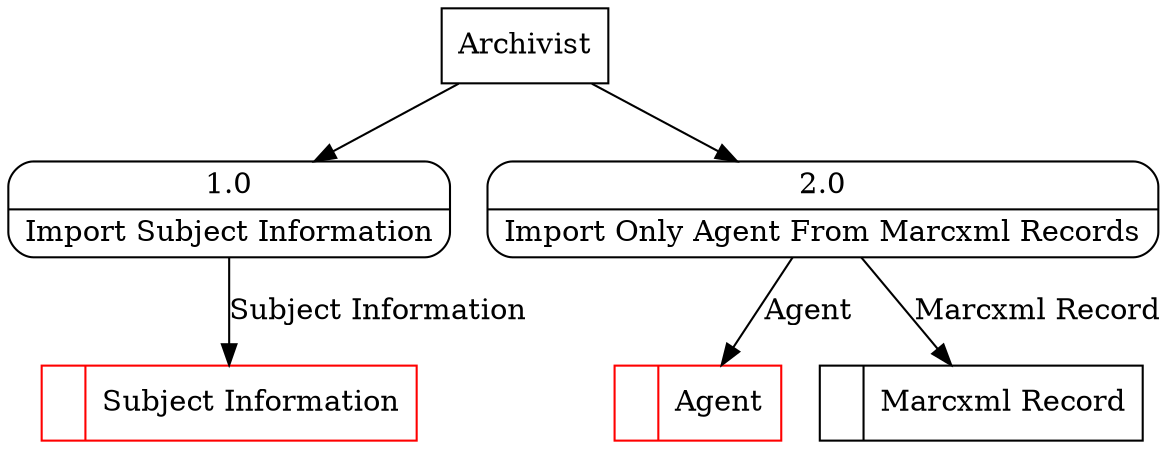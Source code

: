 digraph dfd2{ 
node[shape=record]
200 [label="<f0>  |<f1> Subject Information " color=red];
201 [label="<f0>  |<f1> Agent " color=red];
202 [label="<f0>  |<f1> Marcxml Record " ];
203 [label="Archivist" shape=box];
204 [label="{<f0> 1.0|<f1> Import Subject Information }" shape=Mrecord];
205 [label="{<f0> 2.0|<f1> Import Only Agent From Marcxml Records }" shape=Mrecord];
203 -> 204
203 -> 205
204 -> 200 [label="Subject Information"]
205 -> 201 [label="Agent"]
205 -> 202 [label="Marcxml Record"]
}